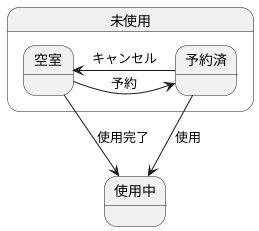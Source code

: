 @startuml 部屋
state 未使用 {
予約済 <- 空室 :予約
空室 <- 予約済 :キャンセル
}
空室 -down-> 使用中 :使用完了
予約済 -down-> 使用中 :使用
@enduml
